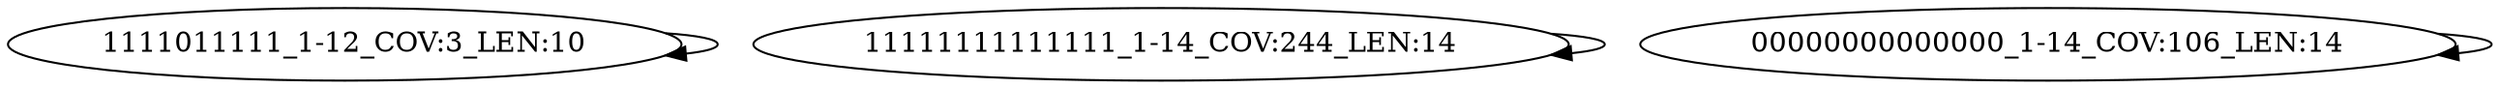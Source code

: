 digraph G {
    "1111011111_1-12_COV:3_LEN:10" -> "1111011111_1-12_COV:3_LEN:10";
    "11111111111111_1-14_COV:244_LEN:14" -> "11111111111111_1-14_COV:244_LEN:14";
    "00000000000000_1-14_COV:106_LEN:14" -> "00000000000000_1-14_COV:106_LEN:14";
}
